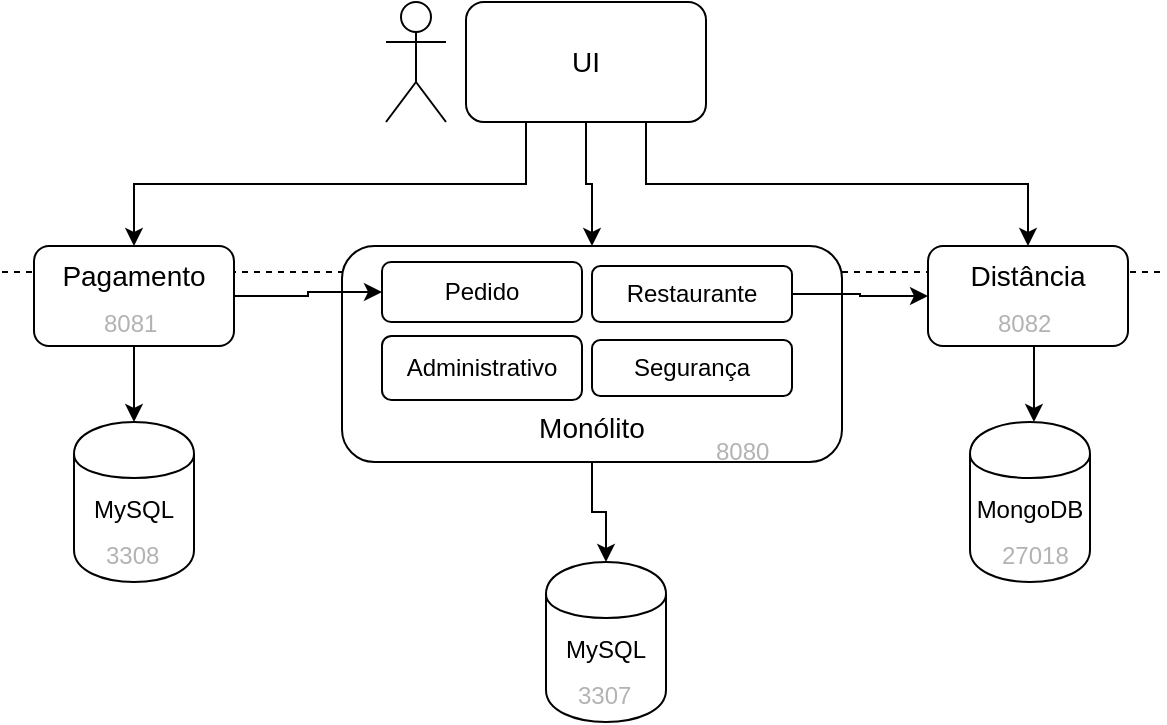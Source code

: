 <mxfile version="12.8.6" type="device"><diagram id="asccOrxpK0gMmI_vyOfR" name="Page-1"><mxGraphModel dx="868" dy="448" grid="1" gridSize="10" guides="1" tooltips="1" connect="1" arrows="1" fold="1" page="1" pageScale="1" pageWidth="827" pageHeight="1169" math="0" shadow="0"><root><mxCell id="0"/><mxCell id="1" parent="0"/><mxCell id="ufLTRwiJfqEFSIwc1y7g-12" value="" style="endArrow=none;dashed=1;html=1;fontColor=#B3B3B3;" parent="1" edge="1"><mxGeometry width="50" height="50" relative="1" as="geometry"><mxPoint x="70" y="155" as="sourcePoint"/><mxPoint x="650" y="155" as="targetPoint"/></mxGeometry></mxCell><mxCell id="UKSt4VAHWErcquH0sha2-8" style="edgeStyle=orthogonalEdgeStyle;rounded=0;orthogonalLoop=1;jettySize=auto;html=1;exitX=0.5;exitY=1;exitDx=0;exitDy=0;entryX=0.5;entryY=0;entryDx=0;entryDy=0;" parent="1" source="ufLTRwiJfqEFSIwc1y7g-9" target="ufLTRwiJfqEFSIwc1y7g-19" edge="1"><mxGeometry relative="1" as="geometry"/></mxCell><mxCell id="ufLTRwiJfqEFSIwc1y7g-9" value="&lt;font style=&quot;font-size: 14px&quot;&gt;Monólito&lt;/font&gt;" style="rounded=1;whiteSpace=wrap;html=1;verticalAlign=bottom;spacingBottom=6;" parent="1" vertex="1"><mxGeometry x="240" y="142" width="250" height="108" as="geometry"/></mxCell><mxCell id="ufLTRwiJfqEFSIwc1y7g-1" value="Administrativo" style="rounded=1;whiteSpace=wrap;html=1;" parent="1" vertex="1"><mxGeometry x="260" y="187" width="100" height="32" as="geometry"/></mxCell><mxCell id="ufLTRwiJfqEFSIwc1y7g-4" value="Segurança" style="rounded=1;whiteSpace=wrap;html=1;" parent="1" vertex="1"><mxGeometry x="365" y="189" width="100" height="28" as="geometry"/></mxCell><mxCell id="ufLTRwiJfqEFSIwc1y7g-5" value="Pedido" style="rounded=1;whiteSpace=wrap;html=1;" parent="1" vertex="1"><mxGeometry x="260" y="150" width="100" height="30" as="geometry"/></mxCell><mxCell id="dqG71l-kg7XB2Gfdk73_-2" style="edgeStyle=orthogonalEdgeStyle;rounded=0;orthogonalLoop=1;jettySize=auto;html=1;exitX=1;exitY=0.5;exitDx=0;exitDy=0;" parent="1" source="ufLTRwiJfqEFSIwc1y7g-6" target="UKSt4VAHWErcquH0sha2-2" edge="1"><mxGeometry relative="1" as="geometry"/></mxCell><mxCell id="ufLTRwiJfqEFSIwc1y7g-6" value="Restaurante" style="rounded=1;whiteSpace=wrap;html=1;" parent="1" vertex="1"><mxGeometry x="365" y="152" width="100" height="28" as="geometry"/></mxCell><mxCell id="ufLTRwiJfqEFSIwc1y7g-18" style="edgeStyle=orthogonalEdgeStyle;rounded=0;orthogonalLoop=1;jettySize=auto;html=1;exitX=0.25;exitY=1;exitDx=0;exitDy=0;entryX=0.5;entryY=0;entryDx=0;entryDy=0;fontColor=#B3B3B3;" parent="1" source="ufLTRwiJfqEFSIwc1y7g-15" target="ufLTRwiJfqEFSIwc1y7g-10" edge="1"><mxGeometry relative="1" as="geometry"/></mxCell><mxCell id="UKSt4VAHWErcquH0sha2-6" style="edgeStyle=orthogonalEdgeStyle;rounded=0;orthogonalLoop=1;jettySize=auto;html=1;exitX=0.75;exitY=1;exitDx=0;exitDy=0;" parent="1" source="ufLTRwiJfqEFSIwc1y7g-15" target="UKSt4VAHWErcquH0sha2-2" edge="1"><mxGeometry relative="1" as="geometry"/></mxCell><mxCell id="UKSt4VAHWErcquH0sha2-7" style="edgeStyle=orthogonalEdgeStyle;rounded=0;orthogonalLoop=1;jettySize=auto;html=1;exitX=0.5;exitY=1;exitDx=0;exitDy=0;entryX=0.5;entryY=0;entryDx=0;entryDy=0;" parent="1" source="ufLTRwiJfqEFSIwc1y7g-15" target="ufLTRwiJfqEFSIwc1y7g-9" edge="1"><mxGeometry relative="1" as="geometry"/></mxCell><mxCell id="ufLTRwiJfqEFSIwc1y7g-29" value="8080" style="text;html=1;resizable=0;points=[];autosize=1;align=left;verticalAlign=top;spacingTop=-4;fontColor=#B3B3B3;" parent="1" vertex="1"><mxGeometry x="425" y="235" width="40" height="20" as="geometry"/></mxCell><mxCell id="ufLTRwiJfqEFSIwc1y7g-30" value="" style="group" parent="1" vertex="1" connectable="0"><mxGeometry x="342" y="300" width="60" height="80" as="geometry"/></mxCell><mxCell id="ufLTRwiJfqEFSIwc1y7g-19" value="MySQL" style="shape=cylinder;whiteSpace=wrap;html=1;boundedLbl=1;backgroundOutline=1;strokeColor=#000000;fontColor=#000000;verticalAlign=top;spacingTop=6;" parent="ufLTRwiJfqEFSIwc1y7g-30" vertex="1"><mxGeometry width="60" height="80" as="geometry"/></mxCell><mxCell id="ufLTRwiJfqEFSIwc1y7g-11" value="3307" style="text;html=1;resizable=0;points=[];autosize=1;align=left;verticalAlign=top;spacingTop=-4;fontColor=#B3B3B3;" parent="ufLTRwiJfqEFSIwc1y7g-30" vertex="1"><mxGeometry x="14" y="57" width="40" height="20" as="geometry"/></mxCell><mxCell id="ufLTRwiJfqEFSIwc1y7g-38" value="" style="group;fontSize=14;" parent="1" vertex="1" connectable="0"><mxGeometry x="86" y="142" width="100" height="50" as="geometry"/></mxCell><mxCell id="UKSt4VAHWErcquH0sha2-11" value="" style="group" parent="ufLTRwiJfqEFSIwc1y7g-38" vertex="1" connectable="0"><mxGeometry width="100" height="50" as="geometry"/></mxCell><mxCell id="ufLTRwiJfqEFSIwc1y7g-10" value="&lt;font style=&quot;font-size: 14px&quot;&gt;Pagamento&lt;/font&gt;" style="rounded=1;whiteSpace=wrap;html=1;verticalAlign=top;" parent="UKSt4VAHWErcquH0sha2-11" vertex="1"><mxGeometry width="100" height="50" as="geometry"/></mxCell><mxCell id="ufLTRwiJfqEFSIwc1y7g-28" value="8081" style="text;html=1;resizable=0;points=[];autosize=1;align=left;verticalAlign=top;spacingTop=-4;fontColor=#B3B3B3;" parent="UKSt4VAHWErcquH0sha2-11" vertex="1"><mxGeometry x="33" y="29" width="40" height="20" as="geometry"/></mxCell><mxCell id="UKSt4VAHWErcquH0sha2-1" value="" style="group;fontSize=14;" parent="1" vertex="1" connectable="0"><mxGeometry x="533" y="142" width="100" height="50" as="geometry"/></mxCell><mxCell id="UKSt4VAHWErcquH0sha2-13" value="" style="group" parent="UKSt4VAHWErcquH0sha2-1" vertex="1" connectable="0"><mxGeometry width="100" height="50" as="geometry"/></mxCell><mxCell id="UKSt4VAHWErcquH0sha2-2" value="&lt;font style=&quot;font-size: 14px&quot;&gt;Distância&lt;/font&gt;" style="rounded=1;whiteSpace=wrap;html=1;verticalAlign=top;" parent="UKSt4VAHWErcquH0sha2-13" vertex="1"><mxGeometry width="100" height="50" as="geometry"/></mxCell><mxCell id="UKSt4VAHWErcquH0sha2-3" value="8082" style="text;html=1;resizable=0;points=[];autosize=1;align=left;verticalAlign=top;spacingTop=-4;fontColor=#B3B3B3;" parent="UKSt4VAHWErcquH0sha2-13" vertex="1"><mxGeometry x="33" y="29" width="40" height="20" as="geometry"/></mxCell><mxCell id="UKSt4VAHWErcquH0sha2-15" value="" style="group" parent="1" vertex="1" connectable="0"><mxGeometry x="262" y="20" width="160" height="60" as="geometry"/></mxCell><mxCell id="ufLTRwiJfqEFSIwc1y7g-15" value="UI" style="rounded=1;whiteSpace=wrap;html=1;fontSize=14;" parent="UKSt4VAHWErcquH0sha2-15" vertex="1"><mxGeometry x="40" width="120" height="60" as="geometry"/></mxCell><mxCell id="ufLTRwiJfqEFSIwc1y7g-27" value="" style="shape=umlActor;verticalLabelPosition=bottom;labelBackgroundColor=#ffffff;verticalAlign=top;html=1;outlineConnect=0;strokeColor=#000000;fontColor=#000000;" parent="UKSt4VAHWErcquH0sha2-15" vertex="1"><mxGeometry width="30" height="60" as="geometry"/></mxCell><mxCell id="hq_N88RobeEi0nXPhKNs-1" value="" style="group" parent="1" vertex="1" connectable="0"><mxGeometry x="106" y="230" width="60" height="80" as="geometry"/></mxCell><mxCell id="hq_N88RobeEi0nXPhKNs-2" value="MySQL" style="shape=cylinder;whiteSpace=wrap;html=1;boundedLbl=1;backgroundOutline=1;strokeColor=#000000;fontColor=#000000;verticalAlign=top;spacingTop=6;" parent="hq_N88RobeEi0nXPhKNs-1" vertex="1"><mxGeometry width="60" height="80" as="geometry"/></mxCell><mxCell id="hq_N88RobeEi0nXPhKNs-3" value="3308" style="text;html=1;resizable=0;points=[];autosize=1;align=left;verticalAlign=top;spacingTop=-4;fontColor=#B3B3B3;" parent="hq_N88RobeEi0nXPhKNs-1" vertex="1"><mxGeometry x="14" y="57" width="40" height="20" as="geometry"/></mxCell><mxCell id="hq_N88RobeEi0nXPhKNs-4" value="" style="group" parent="1" vertex="1" connectable="0"><mxGeometry x="554" y="230" width="64" height="80" as="geometry"/></mxCell><mxCell id="hq_N88RobeEi0nXPhKNs-5" value="MongoDB" style="shape=cylinder;whiteSpace=wrap;html=1;boundedLbl=1;backgroundOutline=1;strokeColor=#000000;fontColor=#000000;verticalAlign=top;spacingTop=6;" parent="hq_N88RobeEi0nXPhKNs-4" vertex="1"><mxGeometry width="60" height="80" as="geometry"/></mxCell><mxCell id="hq_N88RobeEi0nXPhKNs-6" value="27018" style="text;html=1;resizable=0;points=[];autosize=1;align=left;verticalAlign=top;spacingTop=-4;fontColor=#B3B3B3;" parent="hq_N88RobeEi0nXPhKNs-4" vertex="1"><mxGeometry x="14" y="57" width="50" height="20" as="geometry"/></mxCell><mxCell id="LgjMXxiNQF6fWxoTRe0J-1" style="edgeStyle=orthogonalEdgeStyle;rounded=0;orthogonalLoop=1;jettySize=auto;html=1;exitX=0.5;exitY=1;exitDx=0;exitDy=0;" parent="1" source="ufLTRwiJfqEFSIwc1y7g-10" target="hq_N88RobeEi0nXPhKNs-2" edge="1"><mxGeometry relative="1" as="geometry"/></mxCell><mxCell id="LgjMXxiNQF6fWxoTRe0J-2" style="edgeStyle=orthogonalEdgeStyle;rounded=0;orthogonalLoop=1;jettySize=auto;html=1;exitX=0.5;exitY=1;exitDx=0;exitDy=0;entryX=0.533;entryY=0;entryDx=0;entryDy=0;entryPerimeter=0;" parent="1" source="UKSt4VAHWErcquH0sha2-2" target="hq_N88RobeEi0nXPhKNs-5" edge="1"><mxGeometry relative="1" as="geometry"/></mxCell><mxCell id="dqG71l-kg7XB2Gfdk73_-1" style="edgeStyle=orthogonalEdgeStyle;rounded=0;orthogonalLoop=1;jettySize=auto;html=1;exitX=1;exitY=0.5;exitDx=0;exitDy=0;" parent="1" source="ufLTRwiJfqEFSIwc1y7g-10" target="ufLTRwiJfqEFSIwc1y7g-5" edge="1"><mxGeometry relative="1" as="geometry"/></mxCell></root></mxGraphModel></diagram></mxfile>
